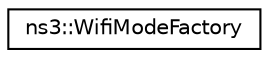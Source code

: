 digraph "Graphical Class Hierarchy"
{
 // LATEX_PDF_SIZE
  edge [fontname="Helvetica",fontsize="10",labelfontname="Helvetica",labelfontsize="10"];
  node [fontname="Helvetica",fontsize="10",shape=record];
  rankdir="LR";
  Node0 [label="ns3::WifiModeFactory",height=0.2,width=0.4,color="black", fillcolor="white", style="filled",URL="$classns3_1_1_wifi_mode_factory.html",tooltip="create WifiMode class instances and keep track of them."];
}
